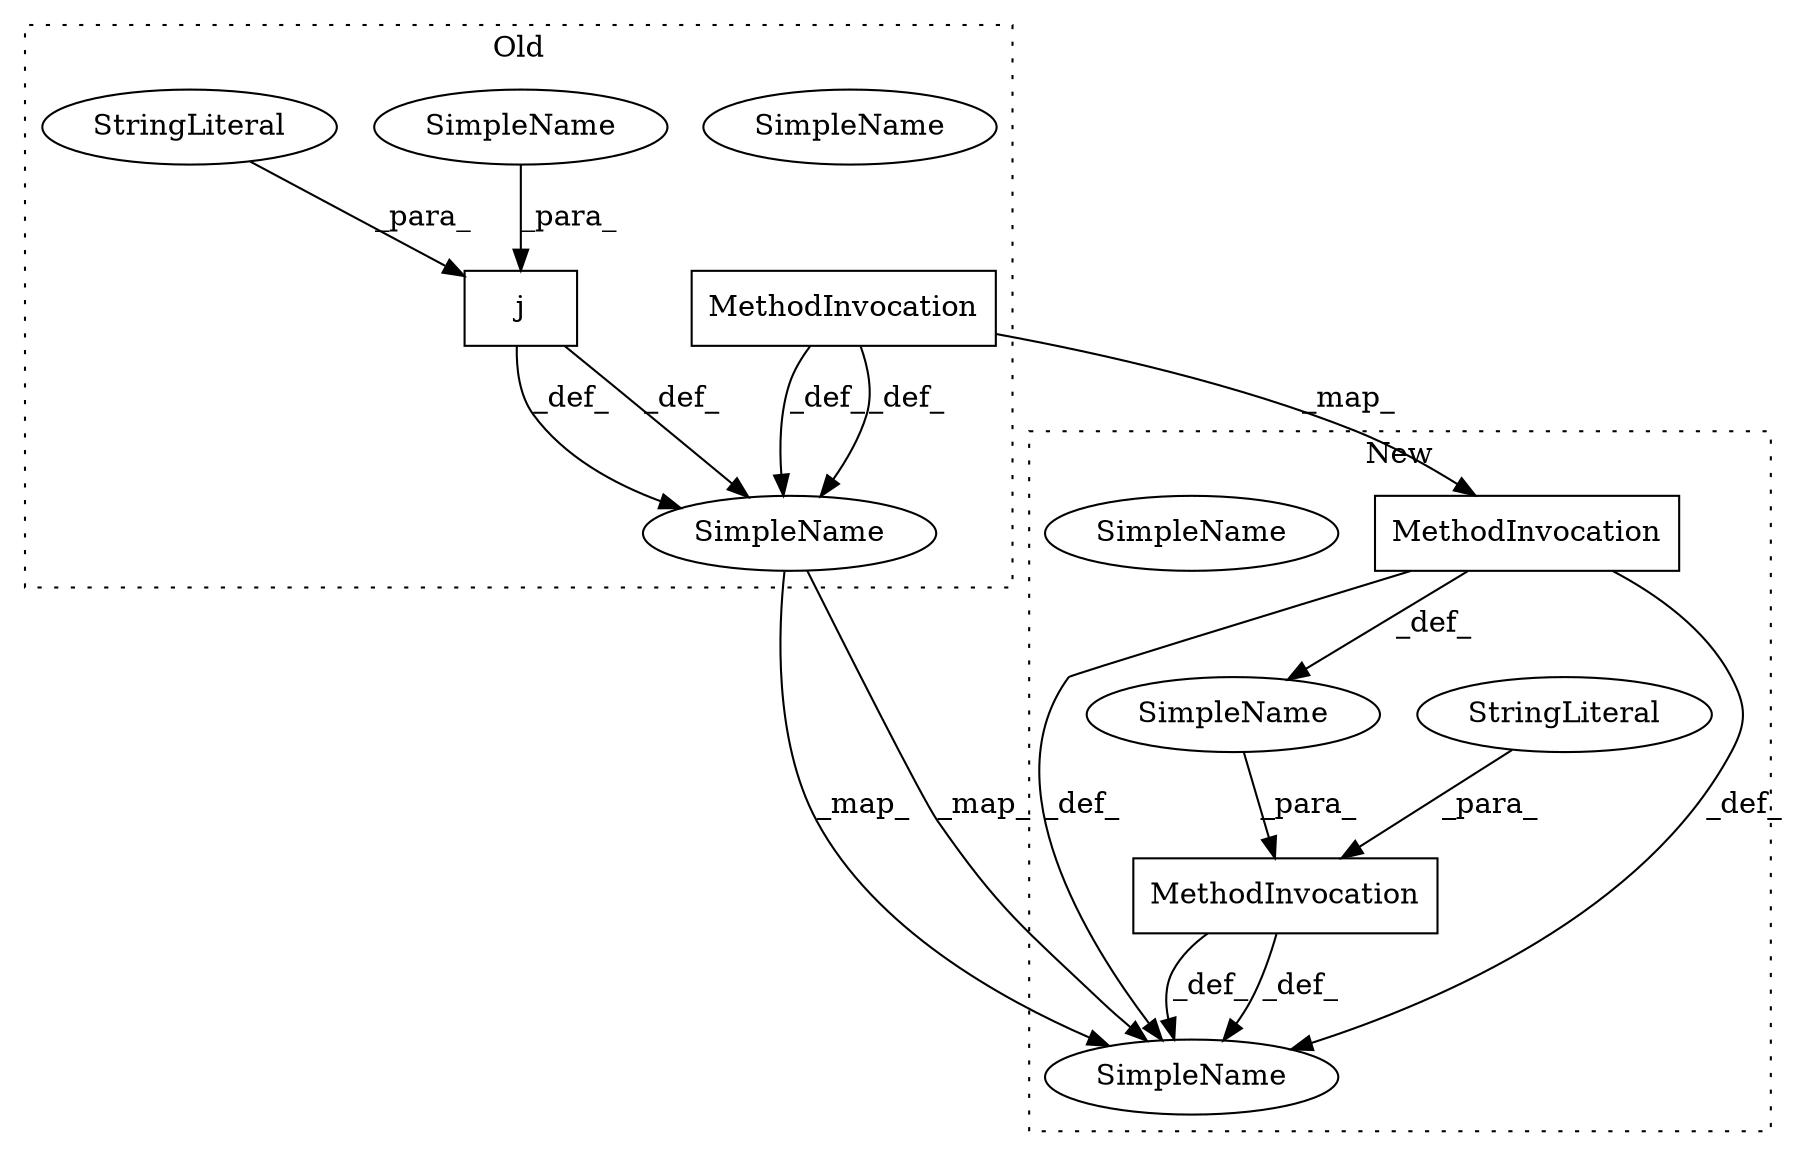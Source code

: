 digraph G {
subgraph cluster0 {
3 [label="MethodInvocation" a="32" s="412,439" l="8,1" shape="box"];
7 [label="SimpleName" a="42" s="288" l="11" shape="ellipse"];
8 [label="SimpleName" a="42" s="288" l="11" shape="ellipse"];
9 [label="SimpleName" a="42" s="" l="" shape="ellipse"];
10 [label="StringLiteral" a="45" s="601" l="9" shape="ellipse"];
12 [label="j" a="106" s="601" l="46" shape="box"];
label = "Old";
style="dotted";
}
subgraph cluster1 {
1 [label="MethodInvocation" a="32" s="332,389" l="4,1" shape="box"];
2 [label="MethodInvocation" a="32" s="361,388" l="8,1" shape="box"];
4 [label="SimpleName" a="42" s="257" l="11" shape="ellipse"];
5 [label="SimpleName" a="42" s="257" l="11" shape="ellipse"];
6 [label="SimpleName" a="42" s="" l="" shape="ellipse"];
11 [label="StringLiteral" a="45" s="336" l="11" shape="ellipse"];
label = "New";
style="dotted";
}
1 -> 4 [label="_def_"];
1 -> 4 [label="_def_"];
2 -> 4 [label="_def_"];
2 -> 4 [label="_def_"];
2 -> 6 [label="_def_"];
3 -> 2 [label="_map_"];
3 -> 7 [label="_def_"];
3 -> 7 [label="_def_"];
6 -> 1 [label="_para_"];
7 -> 4 [label="_map_"];
7 -> 4 [label="_map_"];
9 -> 12 [label="_para_"];
10 -> 12 [label="_para_"];
11 -> 1 [label="_para_"];
12 -> 7 [label="_def_"];
12 -> 7 [label="_def_"];
}